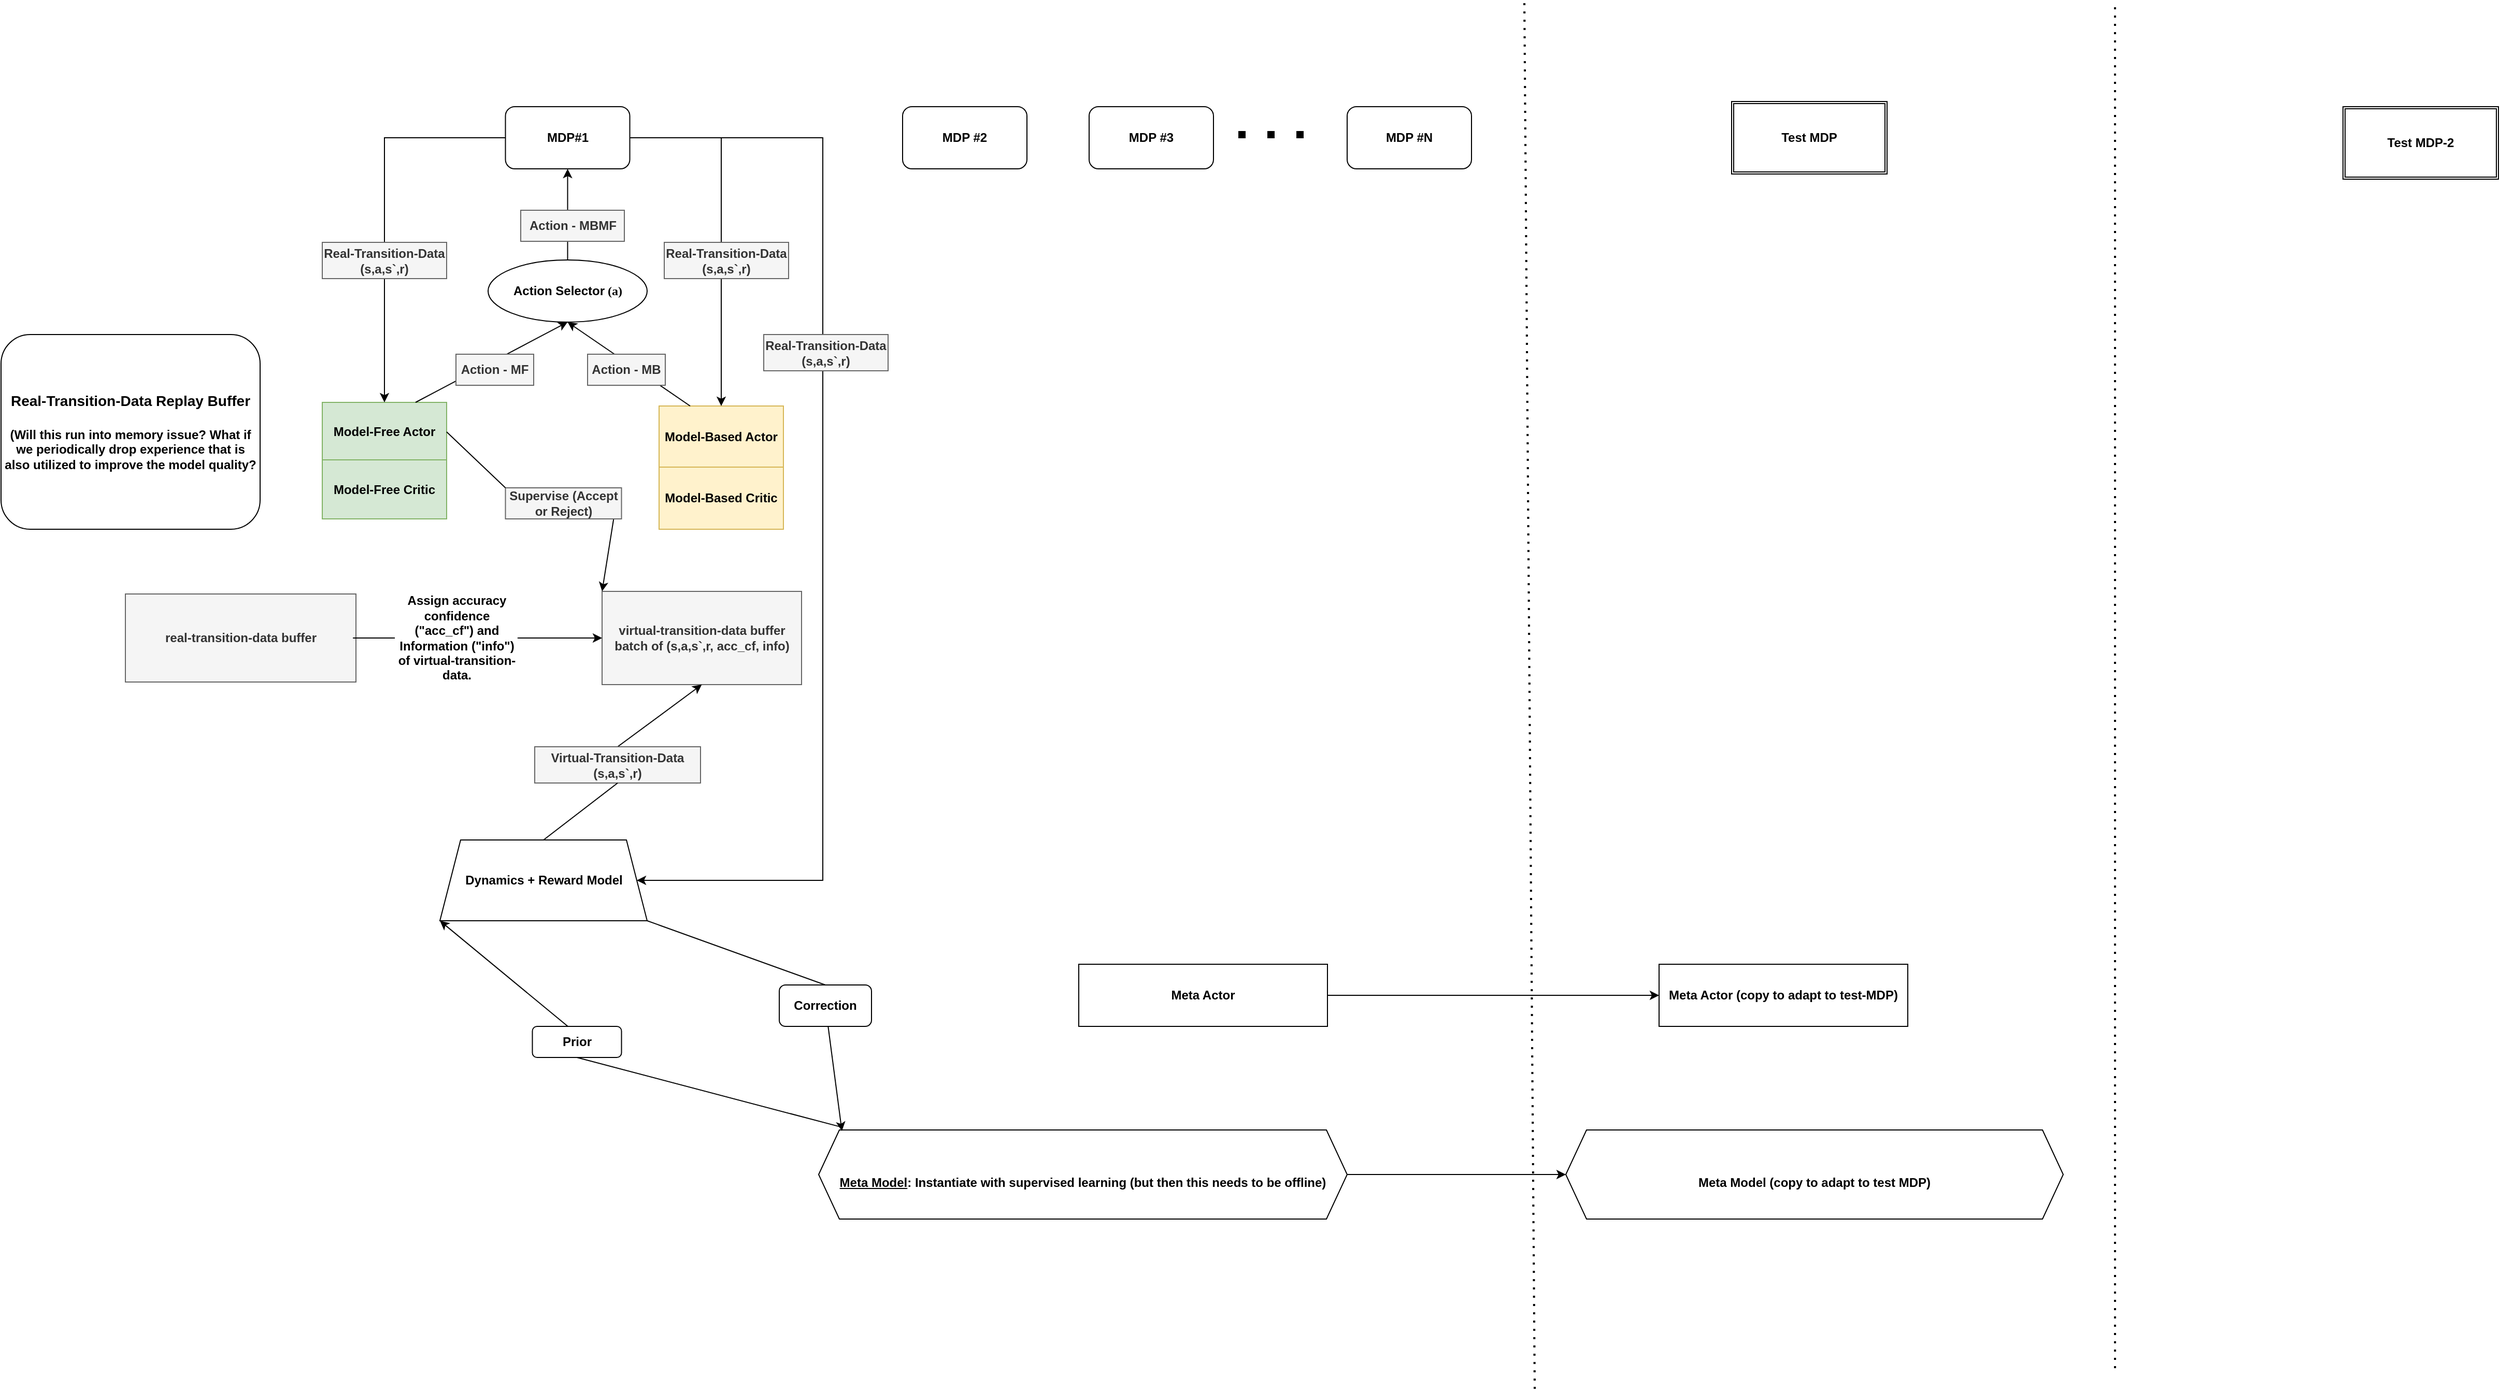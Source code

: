 <mxfile version="17.0.0" type="github">
  <diagram id="C5RBs43oDa-KdzZeNtuy" name="Page-1">
    <mxGraphModel dx="2459" dy="1973" grid="1" gridSize="10" guides="1" tooltips="1" connect="1" arrows="1" fold="1" page="1" pageScale="1" pageWidth="827" pageHeight="1169" math="0" shadow="0">
      <root>
        <mxCell id="WIyWlLk6GJQsqaUBKTNV-0" />
        <mxCell id="WIyWlLk6GJQsqaUBKTNV-1" parent="WIyWlLk6GJQsqaUBKTNV-0" />
        <mxCell id="3kmWi4E-Ou6UmcbgvCwx-0" value="&lt;b&gt;MDP#1&lt;/b&gt;" style="rounded=1;whiteSpace=wrap;html=1;" parent="WIyWlLk6GJQsqaUBKTNV-1" vertex="1">
          <mxGeometry x="86.75" y="102" width="120" height="60" as="geometry" />
        </mxCell>
        <mxCell id="3kmWi4E-Ou6UmcbgvCwx-2" value="&lt;b&gt;MDP #2&lt;/b&gt;" style="rounded=1;whiteSpace=wrap;html=1;" parent="WIyWlLk6GJQsqaUBKTNV-1" vertex="1">
          <mxGeometry x="470" y="102" width="120" height="60" as="geometry" />
        </mxCell>
        <mxCell id="3kmWi4E-Ou6UmcbgvCwx-3" value="&lt;b&gt;MDP #3&lt;/b&gt;" style="rounded=1;whiteSpace=wrap;html=1;" parent="WIyWlLk6GJQsqaUBKTNV-1" vertex="1">
          <mxGeometry x="650" y="102" width="120" height="60" as="geometry" />
        </mxCell>
        <mxCell id="3kmWi4E-Ou6UmcbgvCwx-4" value="&lt;b&gt;MDP #N&lt;/b&gt;" style="rounded=1;whiteSpace=wrap;html=1;" parent="WIyWlLk6GJQsqaUBKTNV-1" vertex="1">
          <mxGeometry x="899" y="102" width="120" height="60" as="geometry" />
        </mxCell>
        <mxCell id="3kmWi4E-Ou6UmcbgvCwx-7" value="&lt;b&gt;Model-Free Actor&lt;/b&gt;&lt;b&gt;&lt;br&gt;&lt;/b&gt;" style="rounded=0;whiteSpace=wrap;html=1;fillColor=#d5e8d4;strokeColor=#82b366;" parent="WIyWlLk6GJQsqaUBKTNV-1" vertex="1">
          <mxGeometry x="-90" y="387.5" width="120" height="57" as="geometry" />
        </mxCell>
        <mxCell id="3kmWi4E-Ou6UmcbgvCwx-8" value="&lt;b&gt;Model-Based Actor&lt;br&gt;&lt;/b&gt;" style="rounded=0;whiteSpace=wrap;html=1;fillColor=#fff2cc;strokeColor=#d6b656;" parent="WIyWlLk6GJQsqaUBKTNV-1" vertex="1">
          <mxGeometry x="235" y="391" width="120" height="60" as="geometry" />
        </mxCell>
        <mxCell id="3kmWi4E-Ou6UmcbgvCwx-10" value="&lt;b&gt;Dynamics + Reward Model&lt;/b&gt;" style="shape=trapezoid;perimeter=trapezoidPerimeter;whiteSpace=wrap;html=1;fixedSize=1;" parent="WIyWlLk6GJQsqaUBKTNV-1" vertex="1">
          <mxGeometry x="23.5" y="810" width="200" height="78" as="geometry" />
        </mxCell>
        <mxCell id="3kmWi4E-Ou6UmcbgvCwx-12" value="&lt;b&gt;Action Selector&lt;font face=&quot;Symbol&quot;&gt;&amp;nbsp;(a)&lt;/font&gt;&lt;/b&gt;" style="ellipse;whiteSpace=wrap;html=1;" parent="WIyWlLk6GJQsqaUBKTNV-1" vertex="1">
          <mxGeometry x="70" y="250" width="153.5" height="60" as="geometry" />
        </mxCell>
        <mxCell id="3kmWi4E-Ou6UmcbgvCwx-13" value="" style="endArrow=classic;html=1;rounded=0;exitX=0.75;exitY=0;exitDx=0;exitDy=0;entryX=0.5;entryY=1;entryDx=0;entryDy=0;" parent="WIyWlLk6GJQsqaUBKTNV-1" source="3kmWi4E-Ou6UmcbgvCwx-7" target="3kmWi4E-Ou6UmcbgvCwx-12" edge="1">
          <mxGeometry width="50" height="50" relative="1" as="geometry">
            <mxPoint x="80" y="460" as="sourcePoint" />
            <mxPoint x="130" y="410" as="targetPoint" />
          </mxGeometry>
        </mxCell>
        <mxCell id="3kmWi4E-Ou6UmcbgvCwx-14" value="" style="endArrow=classic;html=1;rounded=0;exitX=0.25;exitY=0;exitDx=0;exitDy=0;entryX=0.5;entryY=1;entryDx=0;entryDy=0;" parent="WIyWlLk6GJQsqaUBKTNV-1" source="3kmWi4E-Ou6UmcbgvCwx-8" target="3kmWi4E-Ou6UmcbgvCwx-12" edge="1">
          <mxGeometry width="50" height="50" relative="1" as="geometry">
            <mxPoint x="80" y="460" as="sourcePoint" />
            <mxPoint x="130" y="410" as="targetPoint" />
          </mxGeometry>
        </mxCell>
        <mxCell id="3kmWi4E-Ou6UmcbgvCwx-16" value="" style="endArrow=classic;html=1;rounded=0;exitX=0.5;exitY=0;exitDx=0;exitDy=0;entryX=0.5;entryY=1;entryDx=0;entryDy=0;" parent="WIyWlLk6GJQsqaUBKTNV-1" source="3kmWi4E-Ou6UmcbgvCwx-12" target="3kmWi4E-Ou6UmcbgvCwx-0" edge="1">
          <mxGeometry width="50" height="50" relative="1" as="geometry">
            <mxPoint x="80" y="460" as="sourcePoint" />
            <mxPoint x="130" y="410" as="targetPoint" />
          </mxGeometry>
        </mxCell>
        <mxCell id="3kmWi4E-Ou6UmcbgvCwx-19" value="&lt;b&gt;Action - MF&lt;/b&gt;" style="text;html=1;strokeColor=#666666;fillColor=#f5f5f5;align=center;verticalAlign=middle;whiteSpace=wrap;rounded=0;fontColor=#333333;" parent="WIyWlLk6GJQsqaUBKTNV-1" vertex="1">
          <mxGeometry x="39" y="341" width="75" height="30" as="geometry" />
        </mxCell>
        <mxCell id="3kmWi4E-Ou6UmcbgvCwx-23" value="&lt;b&gt;Action - MBMF&lt;/b&gt;" style="text;html=1;strokeColor=#666666;fillColor=#f5f5f5;align=center;verticalAlign=middle;whiteSpace=wrap;rounded=0;fontColor=#333333;" parent="WIyWlLk6GJQsqaUBKTNV-1" vertex="1">
          <mxGeometry x="101.5" y="202" width="100" height="30" as="geometry" />
        </mxCell>
        <mxCell id="3kmWi4E-Ou6UmcbgvCwx-26" value="" style="edgeStyle=elbowEdgeStyle;elbow=horizontal;endArrow=classic;html=1;rounded=0;exitX=1;exitY=0.5;exitDx=0;exitDy=0;entryX=1;entryY=0.5;entryDx=0;entryDy=0;" parent="WIyWlLk6GJQsqaUBKTNV-1" source="3kmWi4E-Ou6UmcbgvCwx-0" target="3kmWi4E-Ou6UmcbgvCwx-10" edge="1">
          <mxGeometry width="50" height="50" relative="1" as="geometry">
            <mxPoint x="213" y="154" as="sourcePoint" />
            <mxPoint x="243" y="563" as="targetPoint" />
            <Array as="points">
              <mxPoint x="393" y="344" />
              <mxPoint x="373" y="354" />
              <mxPoint x="373" y="354" />
              <mxPoint x="383" y="264" />
              <mxPoint x="383" y="254" />
            </Array>
          </mxGeometry>
        </mxCell>
        <mxCell id="3kmWi4E-Ou6UmcbgvCwx-27" value="&lt;b&gt;Real-Transition-Data (s,a,s`,r)&lt;/b&gt;" style="text;html=1;strokeColor=#666666;fillColor=#f5f5f5;align=center;verticalAlign=middle;whiteSpace=wrap;rounded=0;fontColor=#333333;" parent="WIyWlLk6GJQsqaUBKTNV-1" vertex="1">
          <mxGeometry x="336" y="322" width="120" height="35" as="geometry" />
        </mxCell>
        <mxCell id="3kmWi4E-Ou6UmcbgvCwx-28" value="&lt;b&gt;Action - MB&lt;/b&gt;" style="text;html=1;strokeColor=#666666;fillColor=#f5f5f5;align=center;verticalAlign=middle;whiteSpace=wrap;rounded=0;fontColor=#333333;" parent="WIyWlLk6GJQsqaUBKTNV-1" vertex="1">
          <mxGeometry x="166" y="341" width="75" height="30" as="geometry" />
        </mxCell>
        <mxCell id="3kmWi4E-Ou6UmcbgvCwx-31" value="&lt;b&gt;virtual-transition-data buffer&lt;br&gt;batch of (s,a,s`,r, acc_cf, info)&lt;br&gt;&lt;/b&gt;" style="text;html=1;strokeColor=#666666;fillColor=#f5f5f5;align=center;verticalAlign=middle;whiteSpace=wrap;rounded=0;fontColor=#333333;" parent="WIyWlLk6GJQsqaUBKTNV-1" vertex="1">
          <mxGeometry x="180" y="570" width="192.5" height="90" as="geometry" />
        </mxCell>
        <mxCell id="3kmWi4E-Ou6UmcbgvCwx-32" value="&lt;br&gt;&lt;b&gt;&lt;u&gt;Meta Model&lt;/u&gt;: Instantiate with supervised learning (but then this needs to be offline)&lt;/b&gt;" style="shape=hexagon;perimeter=hexagonPerimeter2;whiteSpace=wrap;html=1;fixedSize=1;" parent="WIyWlLk6GJQsqaUBKTNV-1" vertex="1">
          <mxGeometry x="389" y="1090" width="510" height="86" as="geometry" />
        </mxCell>
        <mxCell id="3kmWi4E-Ou6UmcbgvCwx-35" value="&lt;b&gt;Meta Actor&lt;/b&gt;" style="rounded=0;whiteSpace=wrap;html=1;" parent="WIyWlLk6GJQsqaUBKTNV-1" vertex="1">
          <mxGeometry x="640" y="930" width="240" height="60" as="geometry" />
        </mxCell>
        <mxCell id="3kmWi4E-Ou6UmcbgvCwx-37" value="" style="edgeStyle=segmentEdgeStyle;endArrow=classic;html=1;rounded=0;exitX=1;exitY=0.5;exitDx=0;exitDy=0;entryX=0.5;entryY=0;entryDx=0;entryDy=0;" parent="WIyWlLk6GJQsqaUBKTNV-1" source="3kmWi4E-Ou6UmcbgvCwx-0" target="3kmWi4E-Ou6UmcbgvCwx-8" edge="1">
          <mxGeometry width="50" height="50" relative="1" as="geometry">
            <mxPoint x="231" y="147" as="sourcePoint" />
            <mxPoint x="292" y="391" as="targetPoint" />
          </mxGeometry>
        </mxCell>
        <mxCell id="3kmWi4E-Ou6UmcbgvCwx-38" value="&lt;b&gt;Real-Transition-Data (s,a,s`,r)&lt;/b&gt;" style="text;html=1;strokeColor=#666666;fillColor=#f5f5f5;align=center;verticalAlign=middle;whiteSpace=wrap;rounded=0;fontColor=#333333;" parent="WIyWlLk6GJQsqaUBKTNV-1" vertex="1">
          <mxGeometry x="240" y="233" width="120" height="35" as="geometry" />
        </mxCell>
        <mxCell id="3kmWi4E-Ou6UmcbgvCwx-39" value="" style="edgeStyle=segmentEdgeStyle;endArrow=classic;html=1;rounded=0;exitX=0;exitY=0.5;exitDx=0;exitDy=0;entryX=0.5;entryY=0;entryDx=0;entryDy=0;" parent="WIyWlLk6GJQsqaUBKTNV-1" source="3kmWi4E-Ou6UmcbgvCwx-0" target="3kmWi4E-Ou6UmcbgvCwx-7" edge="1">
          <mxGeometry width="50" height="50" relative="1" as="geometry">
            <mxPoint x="300" y="340" as="sourcePoint" />
            <mxPoint x="350" y="290" as="targetPoint" />
          </mxGeometry>
        </mxCell>
        <mxCell id="3kmWi4E-Ou6UmcbgvCwx-40" value="&lt;b&gt;Real-Transition-Data (s,a,s`,r)&lt;/b&gt;" style="text;html=1;strokeColor=#666666;fillColor=#f5f5f5;align=center;verticalAlign=middle;whiteSpace=wrap;rounded=0;fontColor=#333333;" parent="WIyWlLk6GJQsqaUBKTNV-1" vertex="1">
          <mxGeometry x="-90" y="233" width="120" height="35" as="geometry" />
        </mxCell>
        <mxCell id="3kmWi4E-Ou6UmcbgvCwx-41" value="&lt;b&gt;Test MDP&lt;/b&gt;" style="shape=ext;double=1;rounded=0;whiteSpace=wrap;html=1;" parent="WIyWlLk6GJQsqaUBKTNV-1" vertex="1">
          <mxGeometry x="1270" y="97" width="150" height="70" as="geometry" />
        </mxCell>
        <mxCell id="3kmWi4E-Ou6UmcbgvCwx-42" value="" style="endArrow=none;dashed=1;html=1;dashPattern=1 3;strokeWidth=2;rounded=0;" parent="WIyWlLk6GJQsqaUBKTNV-1" edge="1">
          <mxGeometry width="50" height="50" relative="1" as="geometry">
            <mxPoint x="1080" y="1340" as="sourcePoint" />
            <mxPoint x="1070" as="targetPoint" />
          </mxGeometry>
        </mxCell>
        <mxCell id="XSOrIPqksuprJFilapF8-9" value="" style="endArrow=none;dashed=1;html=1;dashPattern=1 3;strokeWidth=7;rounded=0;fontFamily=Helvetica;" parent="WIyWlLk6GJQsqaUBKTNV-1" edge="1">
          <mxGeometry width="50" height="50" relative="1" as="geometry">
            <mxPoint x="794" y="129" as="sourcePoint" />
            <mxPoint x="874" y="129" as="targetPoint" />
          </mxGeometry>
        </mxCell>
        <mxCell id="H2Ly57MOsByv2HvjXkmj-0" value="&lt;b&gt;Test MDP-2&lt;/b&gt;" style="shape=ext;double=1;rounded=0;whiteSpace=wrap;html=1;" parent="WIyWlLk6GJQsqaUBKTNV-1" vertex="1">
          <mxGeometry x="1860" y="102" width="150" height="70" as="geometry" />
        </mxCell>
        <mxCell id="H2Ly57MOsByv2HvjXkmj-1" value="&lt;br&gt;&lt;b&gt;Meta Model (copy to adapt to test MDP)&lt;/b&gt;" style="shape=hexagon;perimeter=hexagonPerimeter2;whiteSpace=wrap;html=1;fixedSize=1;" parent="WIyWlLk6GJQsqaUBKTNV-1" vertex="1">
          <mxGeometry x="1110" y="1090" width="480" height="86" as="geometry" />
        </mxCell>
        <mxCell id="B7kR-u9wCm3kEAXt-Wm9-2" value="" style="endArrow=classic;html=1;rounded=0;entryX=0;entryY=1;entryDx=0;entryDy=0;exitX=0.407;exitY=0.021;exitDx=0;exitDy=0;exitPerimeter=0;startArrow=none;" parent="WIyWlLk6GJQsqaUBKTNV-1" source="B7kR-u9wCm3kEAXt-Wm9-4" target="3kmWi4E-Ou6UmcbgvCwx-10" edge="1">
          <mxGeometry width="50" height="50" relative="1" as="geometry">
            <mxPoint x="300" y="700" as="sourcePoint" />
            <mxPoint x="350" y="650" as="targetPoint" />
          </mxGeometry>
        </mxCell>
        <mxCell id="B7kR-u9wCm3kEAXt-Wm9-3" value="" style="endArrow=classic;html=1;rounded=0;entryX=0.044;entryY=0.012;entryDx=0;entryDy=0;entryPerimeter=0;startArrow=none;" parent="WIyWlLk6GJQsqaUBKTNV-1" source="B7kR-u9wCm3kEAXt-Wm9-5" target="3kmWi4E-Ou6UmcbgvCwx-32" edge="1">
          <mxGeometry width="50" height="50" relative="1" as="geometry">
            <mxPoint x="300" y="700" as="sourcePoint" />
            <mxPoint x="350" y="650" as="targetPoint" />
          </mxGeometry>
        </mxCell>
        <mxCell id="B7kR-u9wCm3kEAXt-Wm9-15" value="" style="endArrow=classic;html=1;rounded=0;fontSize=12;fontColor=#000000;exitX=0.932;exitY=1.008;exitDx=0;exitDy=0;exitPerimeter=0;entryX=0;entryY=0;entryDx=0;entryDy=0;startArrow=none;" parent="WIyWlLk6GJQsqaUBKTNV-1" source="B7kR-u9wCm3kEAXt-Wm9-16" target="3kmWi4E-Ou6UmcbgvCwx-31" edge="1">
          <mxGeometry width="50" height="50" relative="1" as="geometry">
            <mxPoint x="260" y="480" as="sourcePoint" />
            <mxPoint x="310" y="430" as="targetPoint" />
          </mxGeometry>
        </mxCell>
        <mxCell id="B7kR-u9wCm3kEAXt-Wm9-16" value="&lt;b&gt;Supervise (Accept or Reject)&lt;/b&gt;" style="text;html=1;strokeColor=#666666;fillColor=#f5f5f5;align=center;verticalAlign=middle;whiteSpace=wrap;rounded=0;fontColor=#333333;" parent="WIyWlLk6GJQsqaUBKTNV-1" vertex="1">
          <mxGeometry x="86.75" y="470" width="112" height="30" as="geometry" />
        </mxCell>
        <mxCell id="B7kR-u9wCm3kEAXt-Wm9-17" value="" style="endArrow=none;html=1;rounded=0;fontSize=12;fontColor=#000000;exitX=1;exitY=0.5;exitDx=0;exitDy=0;entryX=0;entryY=0;entryDx=0;entryDy=0;" parent="WIyWlLk6GJQsqaUBKTNV-1" source="3kmWi4E-Ou6UmcbgvCwx-7" target="B7kR-u9wCm3kEAXt-Wm9-16" edge="1">
          <mxGeometry width="50" height="50" relative="1" as="geometry">
            <mxPoint x="21.84" y="451.456" as="sourcePoint" />
            <mxPoint x="169.5" y="490" as="targetPoint" />
          </mxGeometry>
        </mxCell>
        <mxCell id="064HeLOUfA6zdgiV-f4--0" value="&lt;b&gt;&lt;font style=&quot;font-size: 14px&quot;&gt;Real-Transition-Data Replay Buffer &lt;br&gt;&lt;br&gt;&lt;/font&gt;(Will this run into memory issue? What if we periodically drop experience that is also utilized to improve the model quality?&lt;/b&gt;" style="rounded=1;whiteSpace=wrap;html=1;" parent="WIyWlLk6GJQsqaUBKTNV-1" vertex="1">
          <mxGeometry x="-400" y="322" width="250" height="188" as="geometry" />
        </mxCell>
        <mxCell id="B7kR-u9wCm3kEAXt-Wm9-4" value="&lt;b&gt;Prior&lt;/b&gt;" style="rounded=1;whiteSpace=wrap;html=1;" parent="WIyWlLk6GJQsqaUBKTNV-1" vertex="1">
          <mxGeometry x="112.75" y="990" width="86" height="30" as="geometry" />
        </mxCell>
        <mxCell id="dkbkecR2asOSD1VpJGK2-0" value="" style="endArrow=none;html=1;rounded=0;entryX=0.5;entryY=1;entryDx=0;entryDy=0;exitX=0.04;exitY=-0.037;exitDx=0;exitDy=0;exitPerimeter=0;" edge="1" parent="WIyWlLk6GJQsqaUBKTNV-1" source="3kmWi4E-Ou6UmcbgvCwx-32" target="B7kR-u9wCm3kEAXt-Wm9-4">
          <mxGeometry width="50" height="50" relative="1" as="geometry">
            <mxPoint x="295.4" y="996.818" as="sourcePoint" />
            <mxPoint x="48" y="631" as="targetPoint" />
          </mxGeometry>
        </mxCell>
        <mxCell id="B7kR-u9wCm3kEAXt-Wm9-5" value="&lt;b&gt;Correction&lt;/b&gt;" style="rounded=1;whiteSpace=wrap;html=1;" parent="WIyWlLk6GJQsqaUBKTNV-1" vertex="1">
          <mxGeometry x="351" y="950" width="89" height="40" as="geometry" />
        </mxCell>
        <mxCell id="dkbkecR2asOSD1VpJGK2-1" value="" style="endArrow=none;html=1;rounded=0;exitX=1;exitY=1;exitDx=0;exitDy=0;entryX=0.5;entryY=0;entryDx=0;entryDy=0;" edge="1" parent="WIyWlLk6GJQsqaUBKTNV-1" source="3kmWi4E-Ou6UmcbgvCwx-10" target="B7kR-u9wCm3kEAXt-Wm9-5">
          <mxGeometry width="50" height="50" relative="1" as="geometry">
            <mxPoint x="248" y="631" as="sourcePoint" />
            <mxPoint x="297.44" y="1001.032" as="targetPoint" />
          </mxGeometry>
        </mxCell>
        <mxCell id="dkbkecR2asOSD1VpJGK2-3" value="" style="endArrow=classic;html=1;rounded=0;exitX=0.5;exitY=0;exitDx=0;exitDy=0;entryX=0.5;entryY=1;entryDx=0;entryDy=0;startArrow=none;" edge="1" parent="WIyWlLk6GJQsqaUBKTNV-1" source="dkbkecR2asOSD1VpJGK2-6" target="3kmWi4E-Ou6UmcbgvCwx-31">
          <mxGeometry width="50" height="50" relative="1" as="geometry">
            <mxPoint x="120" y="490" as="sourcePoint" />
            <mxPoint x="170" y="440" as="targetPoint" />
          </mxGeometry>
        </mxCell>
        <mxCell id="dkbkecR2asOSD1VpJGK2-4" value="&lt;b&gt;real-transition-data buffer&lt;/b&gt;" style="text;html=1;strokeColor=#666666;fillColor=#f5f5f5;align=center;verticalAlign=middle;whiteSpace=wrap;rounded=0;fontColor=#333333;" vertex="1" parent="WIyWlLk6GJQsqaUBKTNV-1">
          <mxGeometry x="-280" y="572.5" width="222.5" height="85" as="geometry" />
        </mxCell>
        <mxCell id="dkbkecR2asOSD1VpJGK2-6" value="&lt;b&gt;Virtual-Transition-Data (s,a,s`,r)&lt;/b&gt;" style="text;html=1;strokeColor=#666666;fillColor=#f5f5f5;align=center;verticalAlign=middle;whiteSpace=wrap;rounded=0;fontColor=#333333;" vertex="1" parent="WIyWlLk6GJQsqaUBKTNV-1">
          <mxGeometry x="115" y="720" width="160" height="35" as="geometry" />
        </mxCell>
        <mxCell id="dkbkecR2asOSD1VpJGK2-7" value="" style="endArrow=none;html=1;rounded=0;exitX=0.5;exitY=0;exitDx=0;exitDy=0;entryX=0.5;entryY=1;entryDx=0;entryDy=0;" edge="1" parent="WIyWlLk6GJQsqaUBKTNV-1" source="3kmWi4E-Ou6UmcbgvCwx-10" target="dkbkecR2asOSD1VpJGK2-6">
          <mxGeometry width="50" height="50" relative="1" as="geometry">
            <mxPoint x="123.5" y="810" as="sourcePoint" />
            <mxPoint x="276.25" y="660" as="targetPoint" />
          </mxGeometry>
        </mxCell>
        <mxCell id="dkbkecR2asOSD1VpJGK2-8" value="" style="endArrow=classic;html=1;rounded=0;exitX=0.987;exitY=0.5;exitDx=0;exitDy=0;entryX=0;entryY=0.5;entryDx=0;entryDy=0;exitPerimeter=0;startArrow=none;" edge="1" parent="WIyWlLk6GJQsqaUBKTNV-1" source="dkbkecR2asOSD1VpJGK2-10" target="3kmWi4E-Ou6UmcbgvCwx-31">
          <mxGeometry width="50" height="50" relative="1" as="geometry">
            <mxPoint x="120" y="590" as="sourcePoint" />
            <mxPoint x="170" y="540" as="targetPoint" />
          </mxGeometry>
        </mxCell>
        <mxCell id="dkbkecR2asOSD1VpJGK2-10" value="&lt;b&gt;Assign accuracy confidence (&quot;acc_cf&quot;) and Information (&quot;info&quot;) of virtual-transition-data.&lt;/b&gt;" style="text;html=1;strokeColor=none;fillColor=none;align=center;verticalAlign=middle;whiteSpace=wrap;rounded=0;" vertex="1" parent="WIyWlLk6GJQsqaUBKTNV-1">
          <mxGeometry x="-20" y="590" width="120" height="50" as="geometry" />
        </mxCell>
        <mxCell id="dkbkecR2asOSD1VpJGK2-12" value="" style="endArrow=none;html=1;rounded=0;exitX=0.987;exitY=0.5;exitDx=0;exitDy=0;entryX=0;entryY=0.5;entryDx=0;entryDy=0;exitPerimeter=0;" edge="1" parent="WIyWlLk6GJQsqaUBKTNV-1" source="dkbkecR2asOSD1VpJGK2-4" target="dkbkecR2asOSD1VpJGK2-10">
          <mxGeometry width="50" height="50" relative="1" as="geometry">
            <mxPoint x="-60.392" y="615" as="sourcePoint" />
            <mxPoint x="180" y="615" as="targetPoint" />
          </mxGeometry>
        </mxCell>
        <mxCell id="dkbkecR2asOSD1VpJGK2-13" value="&lt;b&gt;Model-Based Critic&lt;br&gt;&lt;/b&gt;" style="rounded=0;whiteSpace=wrap;html=1;fillColor=#fff2cc;strokeColor=#d6b656;" vertex="1" parent="WIyWlLk6GJQsqaUBKTNV-1">
          <mxGeometry x="235" y="450" width="120" height="60" as="geometry" />
        </mxCell>
        <mxCell id="dkbkecR2asOSD1VpJGK2-14" value="&lt;b&gt;Model-Free Critic&lt;/b&gt;&lt;b&gt;&lt;br&gt;&lt;/b&gt;" style="rounded=0;whiteSpace=wrap;html=1;fillColor=#d5e8d4;strokeColor=#82b366;" vertex="1" parent="WIyWlLk6GJQsqaUBKTNV-1">
          <mxGeometry x="-90" y="443" width="120" height="57" as="geometry" />
        </mxCell>
        <mxCell id="dkbkecR2asOSD1VpJGK2-15" value="" style="endArrow=classic;html=1;rounded=0;exitX=1;exitY=0.5;exitDx=0;exitDy=0;entryX=0;entryY=0.5;entryDx=0;entryDy=0;" edge="1" parent="WIyWlLk6GJQsqaUBKTNV-1" source="3kmWi4E-Ou6UmcbgvCwx-32" target="H2Ly57MOsByv2HvjXkmj-1">
          <mxGeometry width="50" height="50" relative="1" as="geometry">
            <mxPoint x="890" y="1120" as="sourcePoint" />
            <mxPoint x="940" y="1070" as="targetPoint" />
          </mxGeometry>
        </mxCell>
        <mxCell id="dkbkecR2asOSD1VpJGK2-16" value="" style="endArrow=none;dashed=1;html=1;dashPattern=1 3;strokeWidth=2;rounded=0;" edge="1" parent="WIyWlLk6GJQsqaUBKTNV-1">
          <mxGeometry width="50" height="50" relative="1" as="geometry">
            <mxPoint x="1640" y="1320" as="sourcePoint" />
            <mxPoint x="1640" as="targetPoint" />
          </mxGeometry>
        </mxCell>
        <mxCell id="dkbkecR2asOSD1VpJGK2-17" value="&lt;b&gt;Meta Actor (copy to adapt to test-MDP)&lt;/b&gt;" style="rounded=0;whiteSpace=wrap;html=1;" vertex="1" parent="WIyWlLk6GJQsqaUBKTNV-1">
          <mxGeometry x="1200" y="930" width="240" height="60" as="geometry" />
        </mxCell>
        <mxCell id="dkbkecR2asOSD1VpJGK2-18" value="" style="endArrow=classic;html=1;rounded=0;exitX=1;exitY=0.5;exitDx=0;exitDy=0;entryX=0;entryY=0.5;entryDx=0;entryDy=0;" edge="1" parent="WIyWlLk6GJQsqaUBKTNV-1" source="3kmWi4E-Ou6UmcbgvCwx-35" target="dkbkecR2asOSD1VpJGK2-17">
          <mxGeometry width="50" height="50" relative="1" as="geometry">
            <mxPoint x="830" y="920" as="sourcePoint" />
            <mxPoint x="880" y="870" as="targetPoint" />
          </mxGeometry>
        </mxCell>
      </root>
    </mxGraphModel>
  </diagram>
</mxfile>
